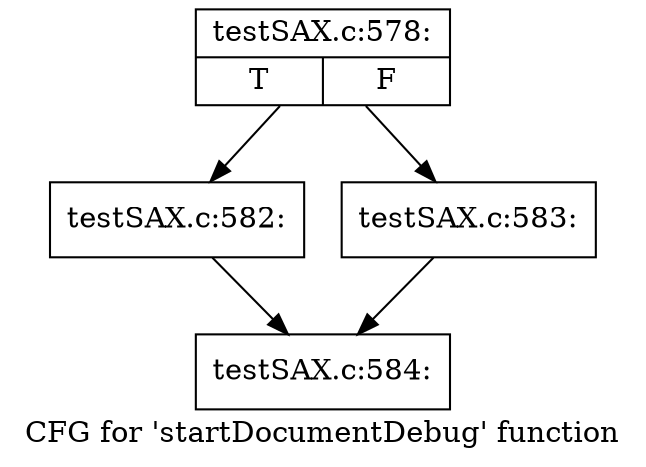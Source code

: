 digraph "CFG for 'startDocumentDebug' function" {
	label="CFG for 'startDocumentDebug' function";

	Node0x5629230 [shape=record,label="{testSAX.c:578:|{<s0>T|<s1>F}}"];
	Node0x5629230 -> Node0x562a130;
	Node0x5629230 -> Node0x56293e0;
	Node0x562a130 [shape=record,label="{testSAX.c:582:}"];
	Node0x562a130 -> Node0x562a180;
	Node0x56293e0 [shape=record,label="{testSAX.c:583:}"];
	Node0x56293e0 -> Node0x562a180;
	Node0x562a180 [shape=record,label="{testSAX.c:584:}"];
}
